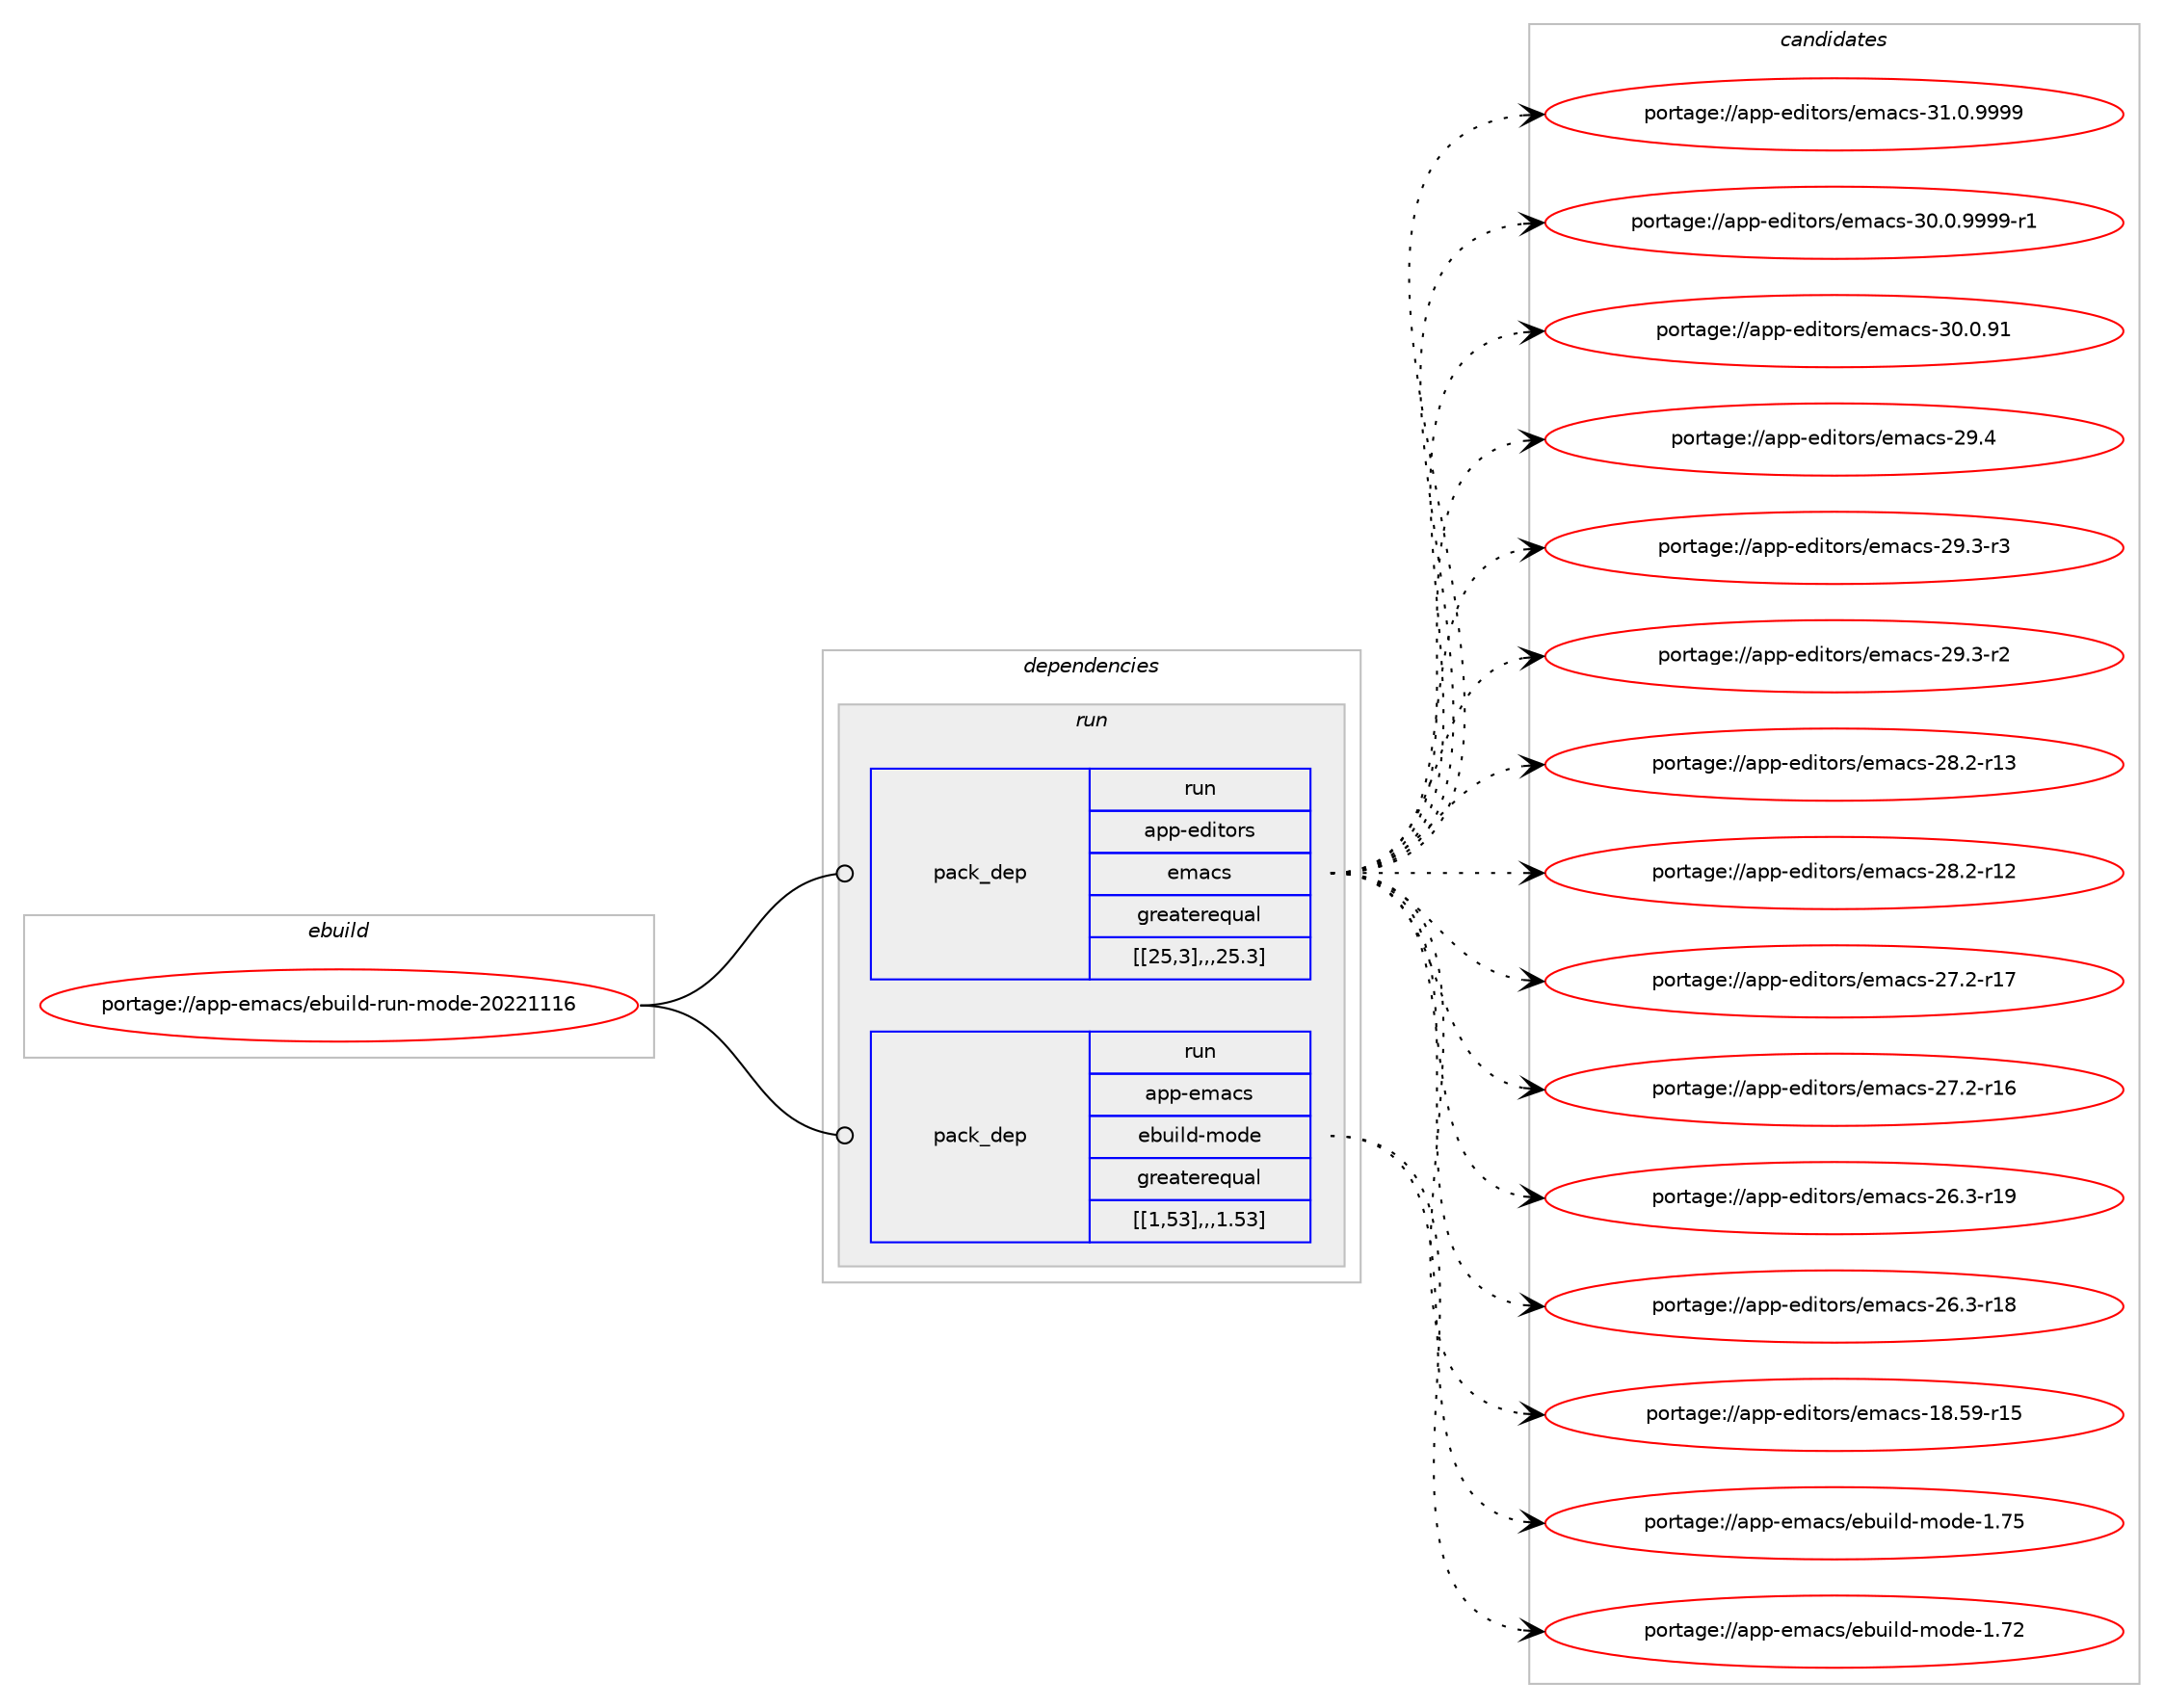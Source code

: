 digraph prolog {

# *************
# Graph options
# *************

newrank=true;
concentrate=true;
compound=true;
graph [rankdir=LR,fontname=Helvetica,fontsize=10,ranksep=1.5];#, ranksep=2.5, nodesep=0.2];
edge  [arrowhead=vee];
node  [fontname=Helvetica,fontsize=10];

# **********
# The ebuild
# **********

subgraph cluster_leftcol {
color=gray;
label=<<i>ebuild</i>>;
id [label="portage://app-emacs/ebuild-run-mode-20221116", color=red, width=4, href="../app-emacs/ebuild-run-mode-20221116.svg"];
}

# ****************
# The dependencies
# ****************

subgraph cluster_midcol {
color=gray;
label=<<i>dependencies</i>>;
subgraph cluster_compile {
fillcolor="#eeeeee";
style=filled;
label=<<i>compile</i>>;
}
subgraph cluster_compileandrun {
fillcolor="#eeeeee";
style=filled;
label=<<i>compile and run</i>>;
}
subgraph cluster_run {
fillcolor="#eeeeee";
style=filled;
label=<<i>run</i>>;
subgraph pack16217 {
dependency22749 [label=<<TABLE BORDER="0" CELLBORDER="1" CELLSPACING="0" CELLPADDING="4" WIDTH="220"><TR><TD ROWSPAN="6" CELLPADDING="30">pack_dep</TD></TR><TR><TD WIDTH="110">run</TD></TR><TR><TD>app-editors</TD></TR><TR><TD>emacs</TD></TR><TR><TD>greaterequal</TD></TR><TR><TD>[[25,3],,,25.3]</TD></TR></TABLE>>, shape=none, color=blue];
}
id:e -> dependency22749:w [weight=20,style="solid",arrowhead="odot"];
subgraph pack16218 {
dependency22750 [label=<<TABLE BORDER="0" CELLBORDER="1" CELLSPACING="0" CELLPADDING="4" WIDTH="220"><TR><TD ROWSPAN="6" CELLPADDING="30">pack_dep</TD></TR><TR><TD WIDTH="110">run</TD></TR><TR><TD>app-emacs</TD></TR><TR><TD>ebuild-mode</TD></TR><TR><TD>greaterequal</TD></TR><TR><TD>[[1,53],,,1.53]</TD></TR></TABLE>>, shape=none, color=blue];
}
id:e -> dependency22750:w [weight=20,style="solid",arrowhead="odot"];
}
}

# **************
# The candidates
# **************

subgraph cluster_choices {
rank=same;
color=gray;
label=<<i>candidates</i>>;

subgraph choice16217 {
color=black;
nodesep=1;
choice971121124510110010511611111411547101109979911545514946484657575757 [label="portage://app-editors/emacs-31.0.9999", color=red, width=4,href="../app-editors/emacs-31.0.9999.svg"];
choice9711211245101100105116111114115471011099799115455148464846575757574511449 [label="portage://app-editors/emacs-30.0.9999-r1", color=red, width=4,href="../app-editors/emacs-30.0.9999-r1.svg"];
choice97112112451011001051161111141154710110997991154551484648465749 [label="portage://app-editors/emacs-30.0.91", color=red, width=4,href="../app-editors/emacs-30.0.91.svg"];
choice97112112451011001051161111141154710110997991154550574652 [label="portage://app-editors/emacs-29.4", color=red, width=4,href="../app-editors/emacs-29.4.svg"];
choice971121124510110010511611111411547101109979911545505746514511451 [label="portage://app-editors/emacs-29.3-r3", color=red, width=4,href="../app-editors/emacs-29.3-r3.svg"];
choice971121124510110010511611111411547101109979911545505746514511450 [label="portage://app-editors/emacs-29.3-r2", color=red, width=4,href="../app-editors/emacs-29.3-r2.svg"];
choice97112112451011001051161111141154710110997991154550564650451144951 [label="portage://app-editors/emacs-28.2-r13", color=red, width=4,href="../app-editors/emacs-28.2-r13.svg"];
choice97112112451011001051161111141154710110997991154550564650451144950 [label="portage://app-editors/emacs-28.2-r12", color=red, width=4,href="../app-editors/emacs-28.2-r12.svg"];
choice97112112451011001051161111141154710110997991154550554650451144955 [label="portage://app-editors/emacs-27.2-r17", color=red, width=4,href="../app-editors/emacs-27.2-r17.svg"];
choice97112112451011001051161111141154710110997991154550554650451144954 [label="portage://app-editors/emacs-27.2-r16", color=red, width=4,href="../app-editors/emacs-27.2-r16.svg"];
choice97112112451011001051161111141154710110997991154550544651451144957 [label="portage://app-editors/emacs-26.3-r19", color=red, width=4,href="../app-editors/emacs-26.3-r19.svg"];
choice97112112451011001051161111141154710110997991154550544651451144956 [label="portage://app-editors/emacs-26.3-r18", color=red, width=4,href="../app-editors/emacs-26.3-r18.svg"];
choice9711211245101100105116111114115471011099799115454956465357451144953 [label="portage://app-editors/emacs-18.59-r15", color=red, width=4,href="../app-editors/emacs-18.59-r15.svg"];
dependency22749:e -> choice971121124510110010511611111411547101109979911545514946484657575757:w [style=dotted,weight="100"];
dependency22749:e -> choice9711211245101100105116111114115471011099799115455148464846575757574511449:w [style=dotted,weight="100"];
dependency22749:e -> choice97112112451011001051161111141154710110997991154551484648465749:w [style=dotted,weight="100"];
dependency22749:e -> choice97112112451011001051161111141154710110997991154550574652:w [style=dotted,weight="100"];
dependency22749:e -> choice971121124510110010511611111411547101109979911545505746514511451:w [style=dotted,weight="100"];
dependency22749:e -> choice971121124510110010511611111411547101109979911545505746514511450:w [style=dotted,weight="100"];
dependency22749:e -> choice97112112451011001051161111141154710110997991154550564650451144951:w [style=dotted,weight="100"];
dependency22749:e -> choice97112112451011001051161111141154710110997991154550564650451144950:w [style=dotted,weight="100"];
dependency22749:e -> choice97112112451011001051161111141154710110997991154550554650451144955:w [style=dotted,weight="100"];
dependency22749:e -> choice97112112451011001051161111141154710110997991154550554650451144954:w [style=dotted,weight="100"];
dependency22749:e -> choice97112112451011001051161111141154710110997991154550544651451144957:w [style=dotted,weight="100"];
dependency22749:e -> choice97112112451011001051161111141154710110997991154550544651451144956:w [style=dotted,weight="100"];
dependency22749:e -> choice9711211245101100105116111114115471011099799115454956465357451144953:w [style=dotted,weight="100"];
}
subgraph choice16218 {
color=black;
nodesep=1;
choice971121124510110997991154710198117105108100451091111001014549465553 [label="portage://app-emacs/ebuild-mode-1.75", color=red, width=4,href="../app-emacs/ebuild-mode-1.75.svg"];
choice971121124510110997991154710198117105108100451091111001014549465550 [label="portage://app-emacs/ebuild-mode-1.72", color=red, width=4,href="../app-emacs/ebuild-mode-1.72.svg"];
dependency22750:e -> choice971121124510110997991154710198117105108100451091111001014549465553:w [style=dotted,weight="100"];
dependency22750:e -> choice971121124510110997991154710198117105108100451091111001014549465550:w [style=dotted,weight="100"];
}
}

}
